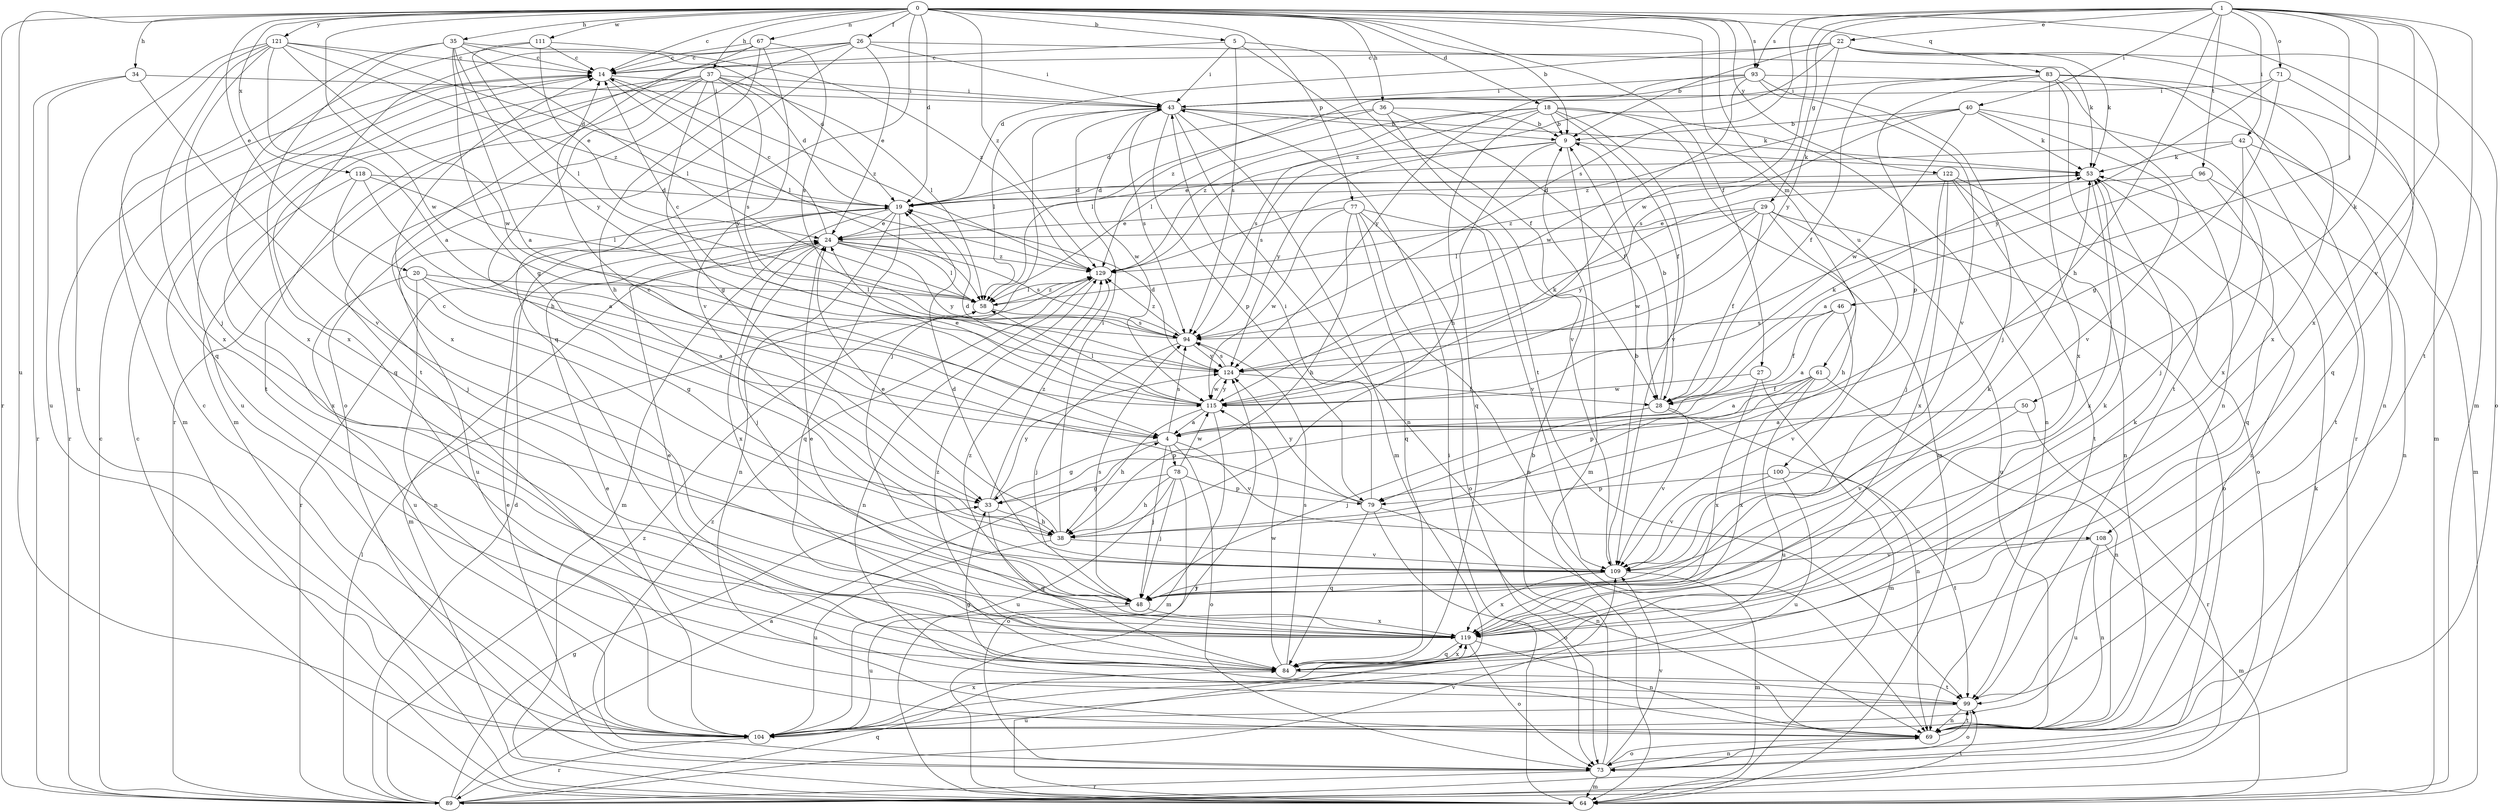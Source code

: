 strict digraph  {
0;
1;
4;
5;
9;
14;
18;
19;
20;
22;
24;
26;
27;
28;
29;
33;
34;
35;
36;
37;
38;
40;
42;
43;
46;
48;
50;
53;
58;
61;
64;
67;
69;
71;
73;
77;
78;
79;
83;
84;
89;
93;
94;
96;
99;
100;
104;
108;
109;
111;
115;
118;
119;
121;
122;
124;
129;
0 -> 5  [label=b];
0 -> 9  [label=b];
0 -> 14  [label=c];
0 -> 18  [label=d];
0 -> 19  [label=d];
0 -> 20  [label=e];
0 -> 26  [label=f];
0 -> 27  [label=f];
0 -> 34  [label=h];
0 -> 35  [label=h];
0 -> 36  [label=h];
0 -> 37  [label=h];
0 -> 61  [label=m];
0 -> 64  [label=m];
0 -> 67  [label=n];
0 -> 77  [label=p];
0 -> 83  [label=q];
0 -> 84  [label=q];
0 -> 89  [label=r];
0 -> 93  [label=s];
0 -> 100  [label=u];
0 -> 104  [label=u];
0 -> 111  [label=w];
0 -> 115  [label=w];
0 -> 118  [label=x];
0 -> 121  [label=y];
0 -> 122  [label=y];
0 -> 129  [label=z];
1 -> 22  [label=e];
1 -> 29  [label=g];
1 -> 38  [label=h];
1 -> 40  [label=i];
1 -> 42  [label=i];
1 -> 46  [label=j];
1 -> 50  [label=k];
1 -> 71  [label=o];
1 -> 93  [label=s];
1 -> 94  [label=s];
1 -> 96  [label=t];
1 -> 99  [label=t];
1 -> 108  [label=v];
1 -> 115  [label=w];
1 -> 119  [label=x];
4 -> 33  [label=g];
4 -> 48  [label=j];
4 -> 73  [label=o];
4 -> 78  [label=p];
4 -> 94  [label=s];
4 -> 108  [label=v];
5 -> 14  [label=c];
5 -> 28  [label=f];
5 -> 43  [label=i];
5 -> 94  [label=s];
5 -> 99  [label=t];
9 -> 53  [label=k];
9 -> 64  [label=m];
9 -> 84  [label=q];
9 -> 94  [label=s];
9 -> 124  [label=y];
14 -> 43  [label=i];
14 -> 58  [label=l];
14 -> 89  [label=r];
14 -> 129  [label=z];
18 -> 9  [label=b];
18 -> 28  [label=f];
18 -> 38  [label=h];
18 -> 58  [label=l];
18 -> 64  [label=m];
18 -> 69  [label=n];
18 -> 94  [label=s];
18 -> 109  [label=v];
18 -> 129  [label=z];
19 -> 24  [label=e];
19 -> 64  [label=m];
19 -> 69  [label=n];
19 -> 84  [label=q];
19 -> 89  [label=r];
19 -> 104  [label=u];
20 -> 4  [label=a];
20 -> 33  [label=g];
20 -> 58  [label=l];
20 -> 69  [label=n];
20 -> 104  [label=u];
22 -> 9  [label=b];
22 -> 14  [label=c];
22 -> 19  [label=d];
22 -> 53  [label=k];
22 -> 73  [label=o];
22 -> 119  [label=x];
22 -> 124  [label=y];
22 -> 129  [label=z];
24 -> 14  [label=c];
24 -> 48  [label=j];
24 -> 58  [label=l];
24 -> 64  [label=m];
24 -> 94  [label=s];
24 -> 119  [label=x];
24 -> 124  [label=y];
24 -> 129  [label=z];
26 -> 14  [label=c];
26 -> 24  [label=e];
26 -> 43  [label=i];
26 -> 53  [label=k];
26 -> 73  [label=o];
26 -> 89  [label=r];
26 -> 99  [label=t];
27 -> 64  [label=m];
27 -> 115  [label=w];
27 -> 119  [label=x];
28 -> 9  [label=b];
28 -> 48  [label=j];
28 -> 53  [label=k];
28 -> 69  [label=n];
28 -> 109  [label=v];
29 -> 24  [label=e];
29 -> 28  [label=f];
29 -> 38  [label=h];
29 -> 58  [label=l];
29 -> 73  [label=o];
29 -> 104  [label=u];
29 -> 115  [label=w];
29 -> 124  [label=y];
33 -> 38  [label=h];
33 -> 84  [label=q];
33 -> 124  [label=y];
33 -> 129  [label=z];
34 -> 43  [label=i];
34 -> 89  [label=r];
34 -> 104  [label=u];
34 -> 109  [label=v];
35 -> 4  [label=a];
35 -> 14  [label=c];
35 -> 19  [label=d];
35 -> 33  [label=g];
35 -> 58  [label=l];
35 -> 64  [label=m];
35 -> 119  [label=x];
35 -> 124  [label=y];
36 -> 9  [label=b];
36 -> 19  [label=d];
36 -> 28  [label=f];
36 -> 58  [label=l];
36 -> 109  [label=v];
37 -> 19  [label=d];
37 -> 33  [label=g];
37 -> 38  [label=h];
37 -> 43  [label=i];
37 -> 58  [label=l];
37 -> 84  [label=q];
37 -> 94  [label=s];
37 -> 99  [label=t];
37 -> 104  [label=u];
37 -> 124  [label=y];
38 -> 14  [label=c];
38 -> 24  [label=e];
38 -> 43  [label=i];
38 -> 104  [label=u];
38 -> 109  [label=v];
40 -> 9  [label=b];
40 -> 53  [label=k];
40 -> 94  [label=s];
40 -> 109  [label=v];
40 -> 115  [label=w];
40 -> 119  [label=x];
40 -> 129  [label=z];
42 -> 24  [label=e];
42 -> 48  [label=j];
42 -> 53  [label=k];
42 -> 64  [label=m];
42 -> 99  [label=t];
43 -> 9  [label=b];
43 -> 48  [label=j];
43 -> 53  [label=k];
43 -> 58  [label=l];
43 -> 64  [label=m];
43 -> 69  [label=n];
43 -> 79  [label=p];
43 -> 94  [label=s];
43 -> 115  [label=w];
46 -> 4  [label=a];
46 -> 28  [label=f];
46 -> 94  [label=s];
46 -> 109  [label=v];
48 -> 53  [label=k];
48 -> 94  [label=s];
48 -> 104  [label=u];
48 -> 119  [label=x];
50 -> 4  [label=a];
50 -> 89  [label=r];
50 -> 109  [label=v];
53 -> 19  [label=d];
53 -> 69  [label=n];
53 -> 119  [label=x];
53 -> 129  [label=z];
58 -> 94  [label=s];
58 -> 129  [label=z];
61 -> 4  [label=a];
61 -> 28  [label=f];
61 -> 69  [label=n];
61 -> 79  [label=p];
61 -> 104  [label=u];
61 -> 119  [label=x];
64 -> 14  [label=c];
64 -> 43  [label=i];
64 -> 124  [label=y];
67 -> 14  [label=c];
67 -> 38  [label=h];
67 -> 64  [label=m];
67 -> 94  [label=s];
67 -> 109  [label=v];
67 -> 119  [label=x];
69 -> 73  [label=o];
69 -> 99  [label=t];
71 -> 33  [label=g];
71 -> 43  [label=i];
71 -> 84  [label=q];
71 -> 124  [label=y];
73 -> 9  [label=b];
73 -> 24  [label=e];
73 -> 64  [label=m];
73 -> 69  [label=n];
73 -> 89  [label=r];
73 -> 109  [label=v];
73 -> 129  [label=z];
77 -> 24  [label=e];
77 -> 38  [label=h];
77 -> 69  [label=n];
77 -> 73  [label=o];
77 -> 84  [label=q];
77 -> 109  [label=v];
77 -> 115  [label=w];
78 -> 33  [label=g];
78 -> 38  [label=h];
78 -> 48  [label=j];
78 -> 73  [label=o];
78 -> 79  [label=p];
78 -> 104  [label=u];
78 -> 115  [label=w];
79 -> 14  [label=c];
79 -> 43  [label=i];
79 -> 69  [label=n];
79 -> 73  [label=o];
79 -> 84  [label=q];
79 -> 124  [label=y];
83 -> 28  [label=f];
83 -> 43  [label=i];
83 -> 64  [label=m];
83 -> 69  [label=n];
83 -> 79  [label=p];
83 -> 89  [label=r];
83 -> 99  [label=t];
83 -> 119  [label=x];
84 -> 24  [label=e];
84 -> 53  [label=k];
84 -> 94  [label=s];
84 -> 99  [label=t];
84 -> 115  [label=w];
84 -> 119  [label=x];
84 -> 129  [label=z];
89 -> 4  [label=a];
89 -> 14  [label=c];
89 -> 19  [label=d];
89 -> 33  [label=g];
89 -> 53  [label=k];
89 -> 58  [label=l];
89 -> 84  [label=q];
89 -> 99  [label=t];
89 -> 109  [label=v];
89 -> 129  [label=z];
93 -> 43  [label=i];
93 -> 48  [label=j];
93 -> 69  [label=n];
93 -> 109  [label=v];
93 -> 115  [label=w];
93 -> 124  [label=y];
93 -> 129  [label=z];
94 -> 14  [label=c];
94 -> 48  [label=j];
94 -> 124  [label=y];
94 -> 129  [label=z];
96 -> 4  [label=a];
96 -> 19  [label=d];
96 -> 69  [label=n];
96 -> 84  [label=q];
99 -> 33  [label=g];
99 -> 69  [label=n];
99 -> 73  [label=o];
99 -> 104  [label=u];
100 -> 79  [label=p];
100 -> 99  [label=t];
100 -> 104  [label=u];
100 -> 109  [label=v];
104 -> 14  [label=c];
104 -> 24  [label=e];
104 -> 89  [label=r];
104 -> 119  [label=x];
108 -> 64  [label=m];
108 -> 69  [label=n];
108 -> 104  [label=u];
108 -> 109  [label=v];
109 -> 9  [label=b];
109 -> 19  [label=d];
109 -> 48  [label=j];
109 -> 64  [label=m];
109 -> 119  [label=x];
111 -> 14  [label=c];
111 -> 24  [label=e];
111 -> 58  [label=l];
111 -> 119  [label=x];
111 -> 129  [label=z];
115 -> 4  [label=a];
115 -> 19  [label=d];
115 -> 24  [label=e];
115 -> 38  [label=h];
115 -> 53  [label=k];
115 -> 58  [label=l];
115 -> 64  [label=m];
115 -> 124  [label=y];
118 -> 4  [label=a];
118 -> 19  [label=d];
118 -> 48  [label=j];
118 -> 58  [label=l];
118 -> 119  [label=x];
119 -> 24  [label=e];
119 -> 53  [label=k];
119 -> 69  [label=n];
119 -> 73  [label=o];
119 -> 84  [label=q];
119 -> 129  [label=z];
121 -> 4  [label=a];
121 -> 14  [label=c];
121 -> 19  [label=d];
121 -> 48  [label=j];
121 -> 84  [label=q];
121 -> 104  [label=u];
121 -> 115  [label=w];
121 -> 119  [label=x];
121 -> 129  [label=z];
122 -> 19  [label=d];
122 -> 48  [label=j];
122 -> 69  [label=n];
122 -> 73  [label=o];
122 -> 99  [label=t];
122 -> 119  [label=x];
124 -> 19  [label=d];
124 -> 28  [label=f];
124 -> 94  [label=s];
124 -> 115  [label=w];
129 -> 58  [label=l];
129 -> 69  [label=n];
}
